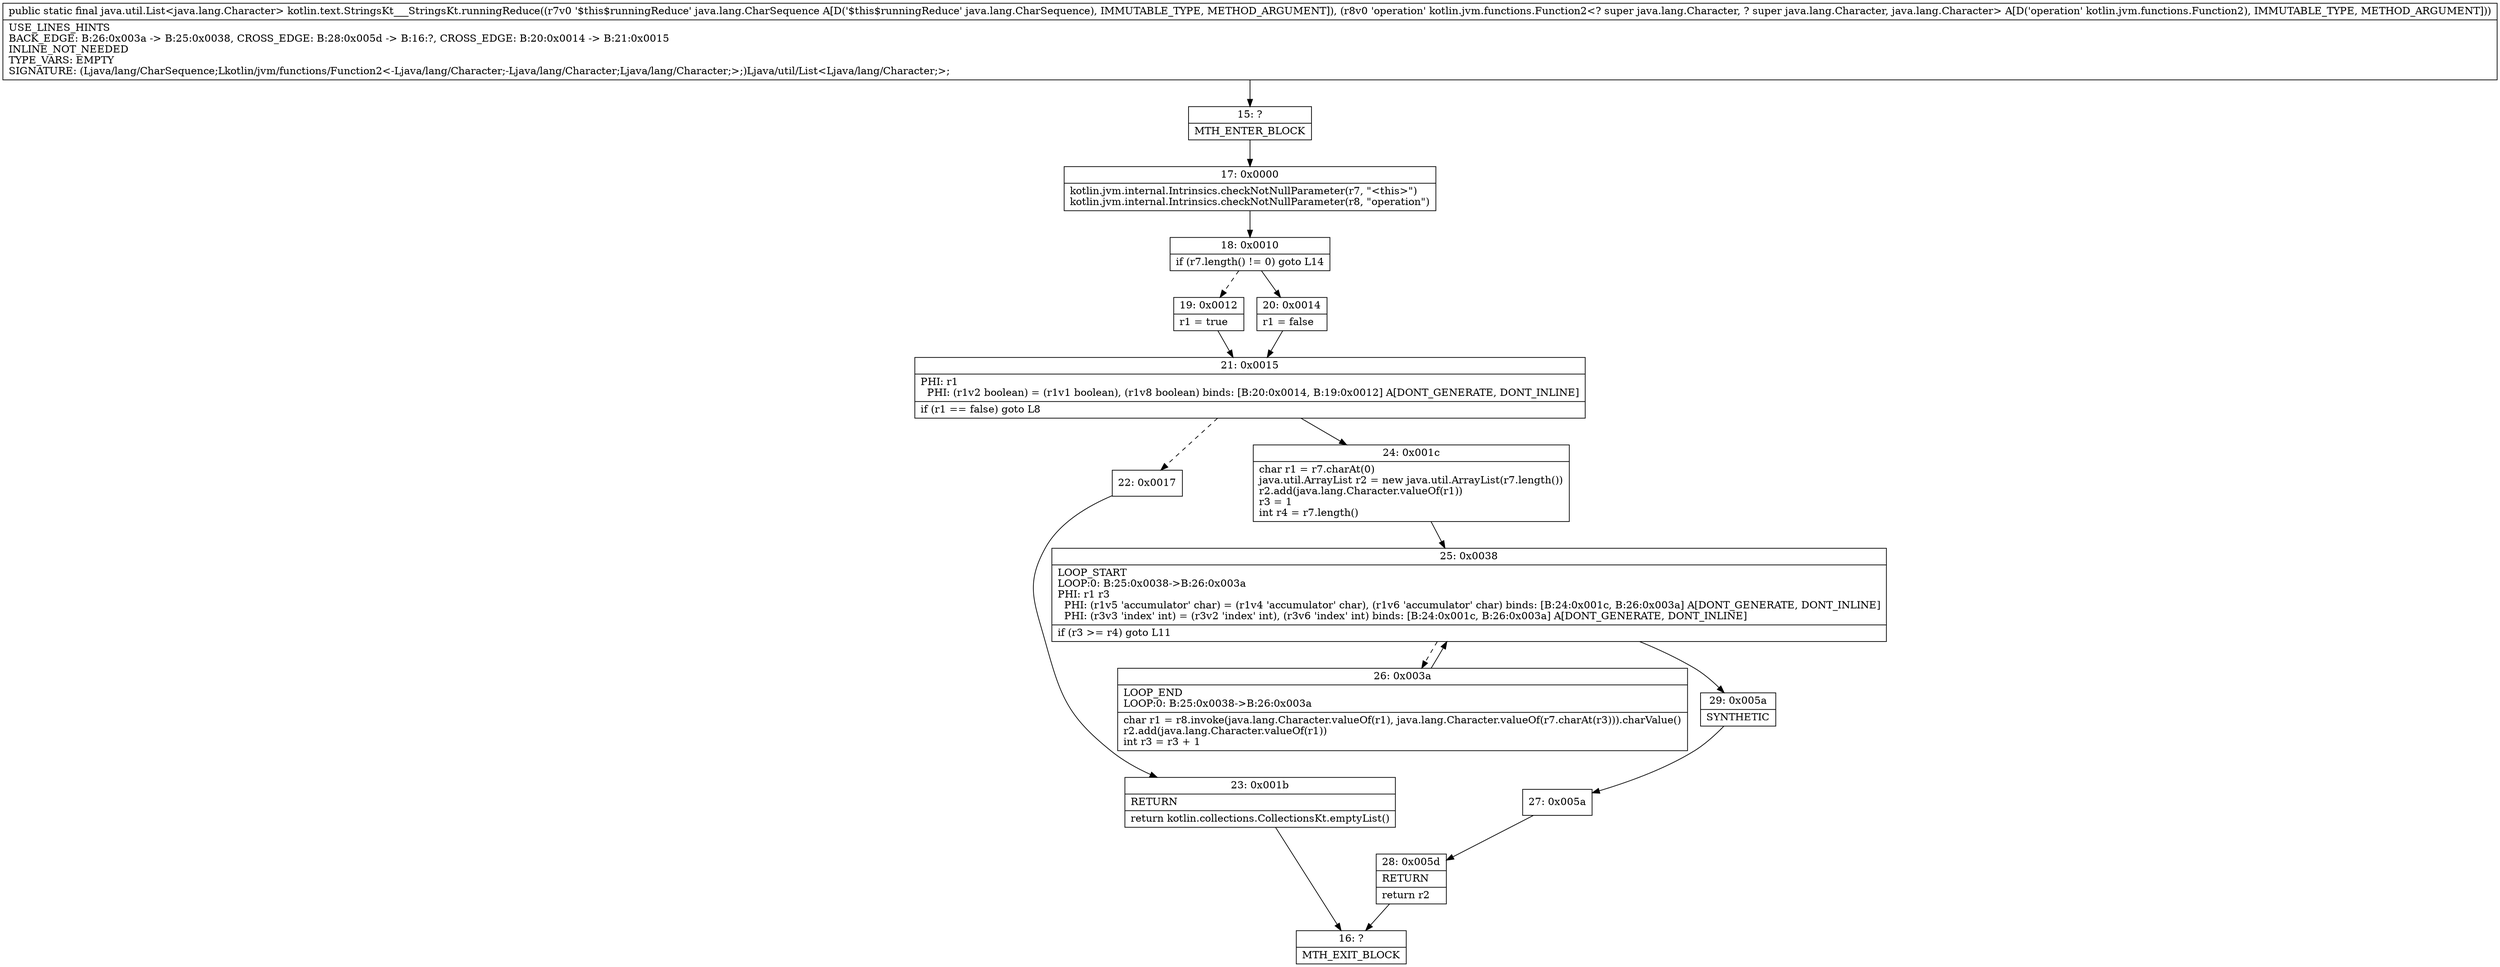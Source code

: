 digraph "CFG forkotlin.text.StringsKt___StringsKt.runningReduce(Ljava\/lang\/CharSequence;Lkotlin\/jvm\/functions\/Function2;)Ljava\/util\/List;" {
Node_15 [shape=record,label="{15\:\ ?|MTH_ENTER_BLOCK\l}"];
Node_17 [shape=record,label="{17\:\ 0x0000|kotlin.jvm.internal.Intrinsics.checkNotNullParameter(r7, \"\<this\>\")\lkotlin.jvm.internal.Intrinsics.checkNotNullParameter(r8, \"operation\")\l}"];
Node_18 [shape=record,label="{18\:\ 0x0010|if (r7.length() != 0) goto L14\l}"];
Node_19 [shape=record,label="{19\:\ 0x0012|r1 = true\l}"];
Node_21 [shape=record,label="{21\:\ 0x0015|PHI: r1 \l  PHI: (r1v2 boolean) = (r1v1 boolean), (r1v8 boolean) binds: [B:20:0x0014, B:19:0x0012] A[DONT_GENERATE, DONT_INLINE]\l|if (r1 == false) goto L8\l}"];
Node_22 [shape=record,label="{22\:\ 0x0017}"];
Node_23 [shape=record,label="{23\:\ 0x001b|RETURN\l|return kotlin.collections.CollectionsKt.emptyList()\l}"];
Node_16 [shape=record,label="{16\:\ ?|MTH_EXIT_BLOCK\l}"];
Node_24 [shape=record,label="{24\:\ 0x001c|char r1 = r7.charAt(0)\ljava.util.ArrayList r2 = new java.util.ArrayList(r7.length())\lr2.add(java.lang.Character.valueOf(r1))\lr3 = 1\lint r4 = r7.length()\l}"];
Node_25 [shape=record,label="{25\:\ 0x0038|LOOP_START\lLOOP:0: B:25:0x0038\-\>B:26:0x003a\lPHI: r1 r3 \l  PHI: (r1v5 'accumulator' char) = (r1v4 'accumulator' char), (r1v6 'accumulator' char) binds: [B:24:0x001c, B:26:0x003a] A[DONT_GENERATE, DONT_INLINE]\l  PHI: (r3v3 'index' int) = (r3v2 'index' int), (r3v6 'index' int) binds: [B:24:0x001c, B:26:0x003a] A[DONT_GENERATE, DONT_INLINE]\l|if (r3 \>= r4) goto L11\l}"];
Node_26 [shape=record,label="{26\:\ 0x003a|LOOP_END\lLOOP:0: B:25:0x0038\-\>B:26:0x003a\l|char r1 = r8.invoke(java.lang.Character.valueOf(r1), java.lang.Character.valueOf(r7.charAt(r3))).charValue()\lr2.add(java.lang.Character.valueOf(r1))\lint r3 = r3 + 1\l}"];
Node_29 [shape=record,label="{29\:\ 0x005a|SYNTHETIC\l}"];
Node_27 [shape=record,label="{27\:\ 0x005a}"];
Node_28 [shape=record,label="{28\:\ 0x005d|RETURN\l|return r2\l}"];
Node_20 [shape=record,label="{20\:\ 0x0014|r1 = false\l}"];
MethodNode[shape=record,label="{public static final java.util.List\<java.lang.Character\> kotlin.text.StringsKt___StringsKt.runningReduce((r7v0 '$this$runningReduce' java.lang.CharSequence A[D('$this$runningReduce' java.lang.CharSequence), IMMUTABLE_TYPE, METHOD_ARGUMENT]), (r8v0 'operation' kotlin.jvm.functions.Function2\<? super java.lang.Character, ? super java.lang.Character, java.lang.Character\> A[D('operation' kotlin.jvm.functions.Function2), IMMUTABLE_TYPE, METHOD_ARGUMENT]))  | USE_LINES_HINTS\lBACK_EDGE: B:26:0x003a \-\> B:25:0x0038, CROSS_EDGE: B:28:0x005d \-\> B:16:?, CROSS_EDGE: B:20:0x0014 \-\> B:21:0x0015\lINLINE_NOT_NEEDED\lTYPE_VARS: EMPTY\lSIGNATURE: (Ljava\/lang\/CharSequence;Lkotlin\/jvm\/functions\/Function2\<\-Ljava\/lang\/Character;\-Ljava\/lang\/Character;Ljava\/lang\/Character;\>;)Ljava\/util\/List\<Ljava\/lang\/Character;\>;\l}"];
MethodNode -> Node_15;Node_15 -> Node_17;
Node_17 -> Node_18;
Node_18 -> Node_19[style=dashed];
Node_18 -> Node_20;
Node_19 -> Node_21;
Node_21 -> Node_22[style=dashed];
Node_21 -> Node_24;
Node_22 -> Node_23;
Node_23 -> Node_16;
Node_24 -> Node_25;
Node_25 -> Node_26[style=dashed];
Node_25 -> Node_29;
Node_26 -> Node_25;
Node_29 -> Node_27;
Node_27 -> Node_28;
Node_28 -> Node_16;
Node_20 -> Node_21;
}

